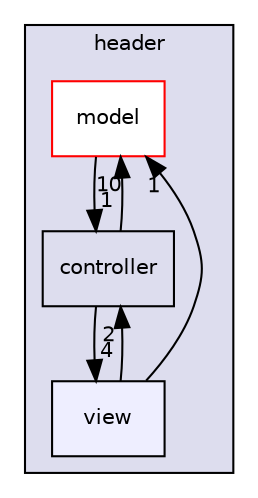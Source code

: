 digraph "src/header/view" {
  compound=true
  node [ fontsize="10", fontname="Helvetica"];
  edge [ labelfontsize="10", labelfontname="Helvetica"];
  subgraph clusterdir_8408bad1c8b66572738be7dc5ba73ab6 {
    graph [ bgcolor="#ddddee", pencolor="black", label="header" fontname="Helvetica", fontsize="10", URL="dir_8408bad1c8b66572738be7dc5ba73ab6.html"]
  dir_9bb37123d0b16b72a6faa8ea1cd278f6 [shape=box label="model" fillcolor="white" style="filled" color="red" URL="dir_9bb37123d0b16b72a6faa8ea1cd278f6.html"];
  dir_d8b43bb3be272d45a695c6ae68071716 [shape=box label="controller" URL="dir_d8b43bb3be272d45a695c6ae68071716.html"];
  dir_fda50f945f50f5737157205bb5460af4 [shape=box, label="view", style="filled", fillcolor="#eeeeff", pencolor="black", URL="dir_fda50f945f50f5737157205bb5460af4.html"];
  }
  dir_9bb37123d0b16b72a6faa8ea1cd278f6->dir_d8b43bb3be272d45a695c6ae68071716 [headlabel="1", labeldistance=1.5 headhref="dir_000003_000002.html"];
  dir_fda50f945f50f5737157205bb5460af4->dir_9bb37123d0b16b72a6faa8ea1cd278f6 [headlabel="1", labeldistance=1.5 headhref="dir_000006_000003.html"];
  dir_fda50f945f50f5737157205bb5460af4->dir_d8b43bb3be272d45a695c6ae68071716 [headlabel="2", labeldistance=1.5 headhref="dir_000006_000002.html"];
  dir_d8b43bb3be272d45a695c6ae68071716->dir_9bb37123d0b16b72a6faa8ea1cd278f6 [headlabel="10", labeldistance=1.5 headhref="dir_000002_000003.html"];
  dir_d8b43bb3be272d45a695c6ae68071716->dir_fda50f945f50f5737157205bb5460af4 [headlabel="4", labeldistance=1.5 headhref="dir_000002_000006.html"];
}

